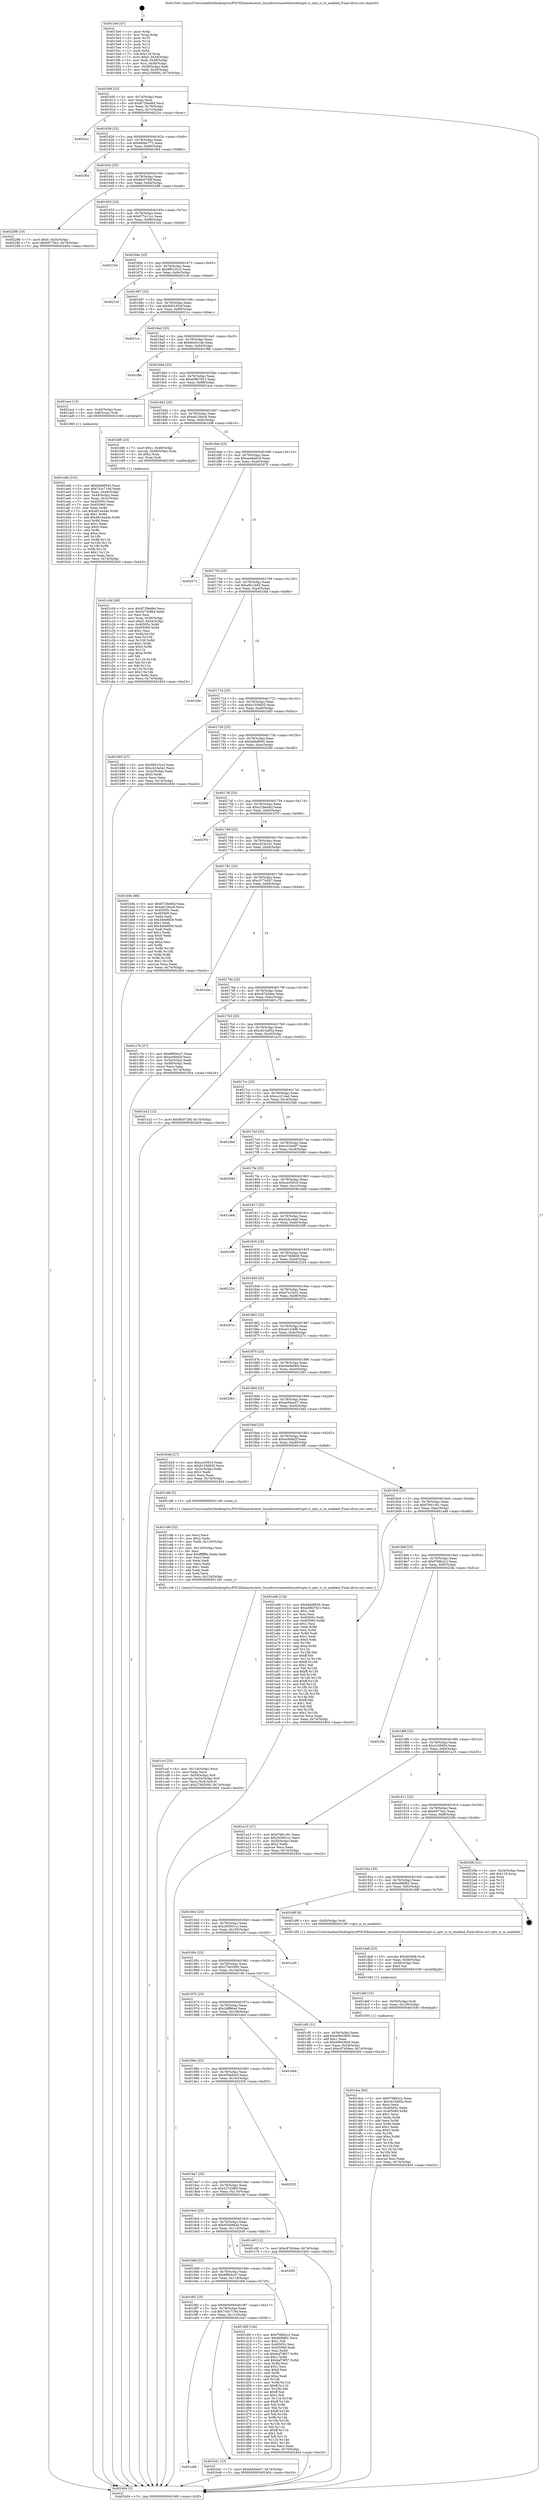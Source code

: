 digraph "0x4015e0" {
  label = "0x4015e0 (/mnt/c/Users/mathe/Desktop/tcc/POCII/binaries/extr_linuxdriversnetethernetticpts.h_cpts_is_tx_enabled_Final-ollvm.out::main(0))"
  labelloc = "t"
  node[shape=record]

  Entry [label="",width=0.3,height=0.3,shape=circle,fillcolor=black,style=filled]
  "0x40160f" [label="{
     0x40160f [23]\l
     | [instrs]\l
     &nbsp;&nbsp;0x40160f \<+3\>: mov -0x74(%rbp),%eax\l
     &nbsp;&nbsp;0x401612 \<+2\>: mov %eax,%ecx\l
     &nbsp;&nbsp;0x401614 \<+6\>: sub $0x8729ed6d,%ecx\l
     &nbsp;&nbsp;0x40161a \<+3\>: mov %eax,-0x78(%rbp)\l
     &nbsp;&nbsp;0x40161d \<+3\>: mov %ecx,-0x7c(%rbp)\l
     &nbsp;&nbsp;0x401620 \<+6\>: je 00000000004022cc \<main+0xcec\>\l
  }"]
  "0x4022cc" [label="{
     0x4022cc\l
  }", style=dashed]
  "0x401626" [label="{
     0x401626 [22]\l
     | [instrs]\l
     &nbsp;&nbsp;0x401626 \<+5\>: jmp 000000000040162b \<main+0x4b\>\l
     &nbsp;&nbsp;0x40162b \<+3\>: mov -0x78(%rbp),%eax\l
     &nbsp;&nbsp;0x40162e \<+5\>: sub $0x8dbbc772,%eax\l
     &nbsp;&nbsp;0x401633 \<+3\>: mov %eax,-0x80(%rbp)\l
     &nbsp;&nbsp;0x401636 \<+6\>: je 0000000000401f64 \<main+0x984\>\l
  }"]
  Exit [label="",width=0.3,height=0.3,shape=circle,fillcolor=black,style=filled,peripheries=2]
  "0x401f64" [label="{
     0x401f64\l
  }", style=dashed]
  "0x40163c" [label="{
     0x40163c [25]\l
     | [instrs]\l
     &nbsp;&nbsp;0x40163c \<+5\>: jmp 0000000000401641 \<main+0x61\>\l
     &nbsp;&nbsp;0x401641 \<+3\>: mov -0x78(%rbp),%eax\l
     &nbsp;&nbsp;0x401644 \<+5\>: sub $0x8fc0726f,%eax\l
     &nbsp;&nbsp;0x401649 \<+6\>: mov %eax,-0x84(%rbp)\l
     &nbsp;&nbsp;0x40164f \<+6\>: je 0000000000402288 \<main+0xca8\>\l
  }"]
  "0x401dce" [label="{
     0x401dce [84]\l
     | [instrs]\l
     &nbsp;&nbsp;0x401dce \<+5\>: mov $0xf768b2c2,%eax\l
     &nbsp;&nbsp;0x401dd3 \<+5\>: mov $0xcb15a95a,%esi\l
     &nbsp;&nbsp;0x401dd8 \<+2\>: xor %ecx,%ecx\l
     &nbsp;&nbsp;0x401dda \<+7\>: mov 0x40505c,%edx\l
     &nbsp;&nbsp;0x401de1 \<+8\>: mov 0x405060,%r8d\l
     &nbsp;&nbsp;0x401de9 \<+3\>: sub $0x1,%ecx\l
     &nbsp;&nbsp;0x401dec \<+3\>: mov %edx,%r9d\l
     &nbsp;&nbsp;0x401def \<+3\>: add %ecx,%r9d\l
     &nbsp;&nbsp;0x401df2 \<+4\>: imul %r9d,%edx\l
     &nbsp;&nbsp;0x401df6 \<+3\>: and $0x1,%edx\l
     &nbsp;&nbsp;0x401df9 \<+3\>: cmp $0x0,%edx\l
     &nbsp;&nbsp;0x401dfc \<+4\>: sete %r10b\l
     &nbsp;&nbsp;0x401e00 \<+4\>: cmp $0xa,%r8d\l
     &nbsp;&nbsp;0x401e04 \<+4\>: setl %r11b\l
     &nbsp;&nbsp;0x401e08 \<+3\>: mov %r10b,%bl\l
     &nbsp;&nbsp;0x401e0b \<+3\>: and %r11b,%bl\l
     &nbsp;&nbsp;0x401e0e \<+3\>: xor %r11b,%r10b\l
     &nbsp;&nbsp;0x401e11 \<+3\>: or %r10b,%bl\l
     &nbsp;&nbsp;0x401e14 \<+3\>: test $0x1,%bl\l
     &nbsp;&nbsp;0x401e17 \<+3\>: cmovne %esi,%eax\l
     &nbsp;&nbsp;0x401e1a \<+3\>: mov %eax,-0x74(%rbp)\l
     &nbsp;&nbsp;0x401e1d \<+5\>: jmp 0000000000402404 \<main+0xe24\>\l
  }"]
  "0x402288" [label="{
     0x402288 [19]\l
     | [instrs]\l
     &nbsp;&nbsp;0x402288 \<+7\>: movl $0x0,-0x34(%rbp)\l
     &nbsp;&nbsp;0x40228f \<+7\>: movl $0x69778cc,-0x74(%rbp)\l
     &nbsp;&nbsp;0x402296 \<+5\>: jmp 0000000000402404 \<main+0xe24\>\l
  }"]
  "0x401655" [label="{
     0x401655 [25]\l
     | [instrs]\l
     &nbsp;&nbsp;0x401655 \<+5\>: jmp 000000000040165a \<main+0x7a\>\l
     &nbsp;&nbsp;0x40165a \<+3\>: mov -0x78(%rbp),%eax\l
     &nbsp;&nbsp;0x40165d \<+5\>: sub $0x977a11cc,%eax\l
     &nbsp;&nbsp;0x401662 \<+6\>: mov %eax,-0x88(%rbp)\l
     &nbsp;&nbsp;0x401668 \<+6\>: je 00000000004021b4 \<main+0xbd4\>\l
  }"]
  "0x401dbf" [label="{
     0x401dbf [15]\l
     | [instrs]\l
     &nbsp;&nbsp;0x401dbf \<+4\>: mov -0x50(%rbp),%rdi\l
     &nbsp;&nbsp;0x401dc3 \<+6\>: mov %eax,-0x128(%rbp)\l
     &nbsp;&nbsp;0x401dc9 \<+5\>: call 0000000000401030 \<free@plt\>\l
     | [calls]\l
     &nbsp;&nbsp;0x401030 \{1\} (unknown)\l
  }"]
  "0x4021b4" [label="{
     0x4021b4\l
  }", style=dashed]
  "0x40166e" [label="{
     0x40166e [25]\l
     | [instrs]\l
     &nbsp;&nbsp;0x40166e \<+5\>: jmp 0000000000401673 \<main+0x93\>\l
     &nbsp;&nbsp;0x401673 \<+3\>: mov -0x78(%rbp),%eax\l
     &nbsp;&nbsp;0x401676 \<+5\>: sub $0x9851f1e3,%eax\l
     &nbsp;&nbsp;0x40167b \<+6\>: mov %eax,-0x8c(%rbp)\l
     &nbsp;&nbsp;0x401681 \<+6\>: je 00000000004021c0 \<main+0xbe0\>\l
  }"]
  "0x401da8" [label="{
     0x401da8 [23]\l
     | [instrs]\l
     &nbsp;&nbsp;0x401da8 \<+10\>: movabs $0x4030d6,%rdi\l
     &nbsp;&nbsp;0x401db2 \<+3\>: mov %eax,-0x58(%rbp)\l
     &nbsp;&nbsp;0x401db5 \<+3\>: mov -0x58(%rbp),%esi\l
     &nbsp;&nbsp;0x401db8 \<+2\>: mov $0x0,%al\l
     &nbsp;&nbsp;0x401dba \<+5\>: call 0000000000401040 \<printf@plt\>\l
     | [calls]\l
     &nbsp;&nbsp;0x401040 \{1\} (unknown)\l
  }"]
  "0x4021c0" [label="{
     0x4021c0\l
  }", style=dashed]
  "0x401687" [label="{
     0x401687 [25]\l
     | [instrs]\l
     &nbsp;&nbsp;0x401687 \<+5\>: jmp 000000000040168c \<main+0xac\>\l
     &nbsp;&nbsp;0x40168c \<+3\>: mov -0x78(%rbp),%eax\l
     &nbsp;&nbsp;0x40168f \<+5\>: sub $0x9d0165ef,%eax\l
     &nbsp;&nbsp;0x401694 \<+6\>: mov %eax,-0x90(%rbp)\l
     &nbsp;&nbsp;0x40169a \<+6\>: je 00000000004021cc \<main+0xbec\>\l
  }"]
  "0x401ccf" [label="{
     0x401ccf [33]\l
     | [instrs]\l
     &nbsp;&nbsp;0x401ccf \<+6\>: mov -0x124(%rbp),%ecx\l
     &nbsp;&nbsp;0x401cd5 \<+3\>: imul %eax,%ecx\l
     &nbsp;&nbsp;0x401cd8 \<+4\>: mov -0x50(%rbp),%r8\l
     &nbsp;&nbsp;0x401cdc \<+4\>: movslq -0x54(%rbp),%r9\l
     &nbsp;&nbsp;0x401ce0 \<+4\>: mov %ecx,(%r8,%r9,4)\l
     &nbsp;&nbsp;0x401ce4 \<+7\>: movl $0x279d3500,-0x74(%rbp)\l
     &nbsp;&nbsp;0x401ceb \<+5\>: jmp 0000000000402404 \<main+0xe24\>\l
  }"]
  "0x4021cc" [label="{
     0x4021cc\l
  }", style=dashed]
  "0x4016a0" [label="{
     0x4016a0 [25]\l
     | [instrs]\l
     &nbsp;&nbsp;0x4016a0 \<+5\>: jmp 00000000004016a5 \<main+0xc5\>\l
     &nbsp;&nbsp;0x4016a5 \<+3\>: mov -0x78(%rbp),%eax\l
     &nbsp;&nbsp;0x4016a8 \<+5\>: sub $0x9ee0c1de,%eax\l
     &nbsp;&nbsp;0x4016ad \<+6\>: mov %eax,-0x94(%rbp)\l
     &nbsp;&nbsp;0x4016b3 \<+6\>: je 0000000000401f8b \<main+0x9ab\>\l
  }"]
  "0x401c9b" [label="{
     0x401c9b [52]\l
     | [instrs]\l
     &nbsp;&nbsp;0x401c9b \<+2\>: xor %ecx,%ecx\l
     &nbsp;&nbsp;0x401c9d \<+5\>: mov $0x2,%edx\l
     &nbsp;&nbsp;0x401ca2 \<+6\>: mov %edx,-0x120(%rbp)\l
     &nbsp;&nbsp;0x401ca8 \<+1\>: cltd\l
     &nbsp;&nbsp;0x401ca9 \<+6\>: mov -0x120(%rbp),%esi\l
     &nbsp;&nbsp;0x401caf \<+2\>: idiv %esi\l
     &nbsp;&nbsp;0x401cb1 \<+6\>: imul $0xfffffffe,%edx,%edx\l
     &nbsp;&nbsp;0x401cb7 \<+2\>: mov %ecx,%edi\l
     &nbsp;&nbsp;0x401cb9 \<+2\>: sub %edx,%edi\l
     &nbsp;&nbsp;0x401cbb \<+2\>: mov %ecx,%edx\l
     &nbsp;&nbsp;0x401cbd \<+3\>: sub $0x1,%edx\l
     &nbsp;&nbsp;0x401cc0 \<+2\>: add %edx,%edi\l
     &nbsp;&nbsp;0x401cc2 \<+2\>: sub %edi,%ecx\l
     &nbsp;&nbsp;0x401cc4 \<+6\>: mov %ecx,-0x124(%rbp)\l
     &nbsp;&nbsp;0x401cca \<+5\>: call 0000000000401160 \<next_i\>\l
     | [calls]\l
     &nbsp;&nbsp;0x401160 \{1\} (/mnt/c/Users/mathe/Desktop/tcc/POCII/binaries/extr_linuxdriversnetethernetticpts.h_cpts_is_tx_enabled_Final-ollvm.out::next_i)\l
  }"]
  "0x401f8b" [label="{
     0x401f8b\l
  }", style=dashed]
  "0x4016b9" [label="{
     0x4016b9 [25]\l
     | [instrs]\l
     &nbsp;&nbsp;0x4016b9 \<+5\>: jmp 00000000004016be \<main+0xde\>\l
     &nbsp;&nbsp;0x4016be \<+3\>: mov -0x78(%rbp),%eax\l
     &nbsp;&nbsp;0x4016c1 \<+5\>: sub $0xa58b7621,%eax\l
     &nbsp;&nbsp;0x4016c6 \<+6\>: mov %eax,-0x98(%rbp)\l
     &nbsp;&nbsp;0x4016cc \<+6\>: je 0000000000401ace \<main+0x4ee\>\l
  }"]
  "0x401c0d" [label="{
     0x401c0d [98]\l
     | [instrs]\l
     &nbsp;&nbsp;0x401c0d \<+5\>: mov $0x8729ed6d,%ecx\l
     &nbsp;&nbsp;0x401c12 \<+5\>: mov $0x527d3f64,%edx\l
     &nbsp;&nbsp;0x401c17 \<+2\>: xor %esi,%esi\l
     &nbsp;&nbsp;0x401c19 \<+4\>: mov %rax,-0x50(%rbp)\l
     &nbsp;&nbsp;0x401c1d \<+7\>: movl $0x0,-0x54(%rbp)\l
     &nbsp;&nbsp;0x401c24 \<+8\>: mov 0x40505c,%r8d\l
     &nbsp;&nbsp;0x401c2c \<+8\>: mov 0x405060,%r9d\l
     &nbsp;&nbsp;0x401c34 \<+3\>: sub $0x1,%esi\l
     &nbsp;&nbsp;0x401c37 \<+3\>: mov %r8d,%r10d\l
     &nbsp;&nbsp;0x401c3a \<+3\>: add %esi,%r10d\l
     &nbsp;&nbsp;0x401c3d \<+4\>: imul %r10d,%r8d\l
     &nbsp;&nbsp;0x401c41 \<+4\>: and $0x1,%r8d\l
     &nbsp;&nbsp;0x401c45 \<+4\>: cmp $0x0,%r8d\l
     &nbsp;&nbsp;0x401c49 \<+4\>: sete %r11b\l
     &nbsp;&nbsp;0x401c4d \<+4\>: cmp $0xa,%r9d\l
     &nbsp;&nbsp;0x401c51 \<+3\>: setl %bl\l
     &nbsp;&nbsp;0x401c54 \<+3\>: mov %r11b,%r14b\l
     &nbsp;&nbsp;0x401c57 \<+3\>: and %bl,%r14b\l
     &nbsp;&nbsp;0x401c5a \<+3\>: xor %bl,%r11b\l
     &nbsp;&nbsp;0x401c5d \<+3\>: or %r11b,%r14b\l
     &nbsp;&nbsp;0x401c60 \<+4\>: test $0x1,%r14b\l
     &nbsp;&nbsp;0x401c64 \<+3\>: cmovne %edx,%ecx\l
     &nbsp;&nbsp;0x401c67 \<+3\>: mov %ecx,-0x74(%rbp)\l
     &nbsp;&nbsp;0x401c6a \<+5\>: jmp 0000000000402404 \<main+0xe24\>\l
  }"]
  "0x401ace" [label="{
     0x401ace [13]\l
     | [instrs]\l
     &nbsp;&nbsp;0x401ace \<+4\>: mov -0x40(%rbp),%rax\l
     &nbsp;&nbsp;0x401ad2 \<+4\>: mov 0x8(%rax),%rdi\l
     &nbsp;&nbsp;0x401ad6 \<+5\>: call 0000000000401060 \<atoi@plt\>\l
     | [calls]\l
     &nbsp;&nbsp;0x401060 \{1\} (unknown)\l
  }"]
  "0x4016d2" [label="{
     0x4016d2 [25]\l
     | [instrs]\l
     &nbsp;&nbsp;0x4016d2 \<+5\>: jmp 00000000004016d7 \<main+0xf7\>\l
     &nbsp;&nbsp;0x4016d7 \<+3\>: mov -0x78(%rbp),%eax\l
     &nbsp;&nbsp;0x4016da \<+5\>: sub $0xa6126ac8,%eax\l
     &nbsp;&nbsp;0x4016df \<+6\>: mov %eax,-0x9c(%rbp)\l
     &nbsp;&nbsp;0x4016e5 \<+6\>: je 0000000000401bf6 \<main+0x616\>\l
  }"]
  "0x401a0b" [label="{
     0x401a0b\l
  }", style=dashed]
  "0x401bf6" [label="{
     0x401bf6 [23]\l
     | [instrs]\l
     &nbsp;&nbsp;0x401bf6 \<+7\>: movl $0x1,-0x48(%rbp)\l
     &nbsp;&nbsp;0x401bfd \<+4\>: movslq -0x48(%rbp),%rax\l
     &nbsp;&nbsp;0x401c01 \<+4\>: shl $0x2,%rax\l
     &nbsp;&nbsp;0x401c05 \<+3\>: mov %rax,%rdi\l
     &nbsp;&nbsp;0x401c08 \<+5\>: call 0000000000401050 \<malloc@plt\>\l
     | [calls]\l
     &nbsp;&nbsp;0x401050 \{1\} (unknown)\l
  }"]
  "0x4016eb" [label="{
     0x4016eb [25]\l
     | [instrs]\l
     &nbsp;&nbsp;0x4016eb \<+5\>: jmp 00000000004016f0 \<main+0x110\>\l
     &nbsp;&nbsp;0x4016f0 \<+3\>: mov -0x78(%rbp),%eax\l
     &nbsp;&nbsp;0x4016f3 \<+5\>: sub $0xaea6dd19,%eax\l
     &nbsp;&nbsp;0x4016f8 \<+6\>: mov %eax,-0xa0(%rbp)\l
     &nbsp;&nbsp;0x4016fe \<+6\>: je 0000000000402072 \<main+0xa92\>\l
  }"]
  "0x401b41" [label="{
     0x401b41 [12]\l
     | [instrs]\l
     &nbsp;&nbsp;0x401b41 \<+7\>: movl $0xeb50ee47,-0x74(%rbp)\l
     &nbsp;&nbsp;0x401b48 \<+5\>: jmp 0000000000402404 \<main+0xe24\>\l
  }"]
  "0x402072" [label="{
     0x402072\l
  }", style=dashed]
  "0x401704" [label="{
     0x401704 [25]\l
     | [instrs]\l
     &nbsp;&nbsp;0x401704 \<+5\>: jmp 0000000000401709 \<main+0x129\>\l
     &nbsp;&nbsp;0x401709 \<+3\>: mov -0x78(%rbp),%eax\l
     &nbsp;&nbsp;0x40170c \<+5\>: sub $0xaf5c1b65,%eax\l
     &nbsp;&nbsp;0x401711 \<+6\>: mov %eax,-0xa4(%rbp)\l
     &nbsp;&nbsp;0x401717 \<+6\>: je 0000000000401fde \<main+0x9fe\>\l
  }"]
  "0x4019f2" [label="{
     0x4019f2 [25]\l
     | [instrs]\l
     &nbsp;&nbsp;0x4019f2 \<+5\>: jmp 00000000004019f7 \<main+0x417\>\l
     &nbsp;&nbsp;0x4019f7 \<+3\>: mov -0x78(%rbp),%eax\l
     &nbsp;&nbsp;0x4019fa \<+5\>: sub $0x743c719d,%eax\l
     &nbsp;&nbsp;0x4019ff \<+6\>: mov %eax,-0x11c(%rbp)\l
     &nbsp;&nbsp;0x401a05 \<+6\>: je 0000000000401b41 \<main+0x561\>\l
  }"]
  "0x401fde" [label="{
     0x401fde\l
  }", style=dashed]
  "0x40171d" [label="{
     0x40171d [25]\l
     | [instrs]\l
     &nbsp;&nbsp;0x40171d \<+5\>: jmp 0000000000401722 \<main+0x142\>\l
     &nbsp;&nbsp;0x401722 \<+3\>: mov -0x78(%rbp),%eax\l
     &nbsp;&nbsp;0x401725 \<+5\>: sub $0xb1356835,%eax\l
     &nbsp;&nbsp;0x40172a \<+6\>: mov %eax,-0xa8(%rbp)\l
     &nbsp;&nbsp;0x401730 \<+6\>: je 0000000000401b83 \<main+0x5a3\>\l
  }"]
  "0x401d0f" [label="{
     0x401d0f [144]\l
     | [instrs]\l
     &nbsp;&nbsp;0x401d0f \<+5\>: mov $0xf768b2c2,%eax\l
     &nbsp;&nbsp;0x401d14 \<+5\>: mov $0xb6fbf82,%ecx\l
     &nbsp;&nbsp;0x401d19 \<+2\>: mov $0x1,%dl\l
     &nbsp;&nbsp;0x401d1b \<+7\>: mov 0x40505c,%esi\l
     &nbsp;&nbsp;0x401d22 \<+7\>: mov 0x405060,%edi\l
     &nbsp;&nbsp;0x401d29 \<+3\>: mov %esi,%r8d\l
     &nbsp;&nbsp;0x401d2c \<+7\>: sub $0x6af78f57,%r8d\l
     &nbsp;&nbsp;0x401d33 \<+4\>: sub $0x1,%r8d\l
     &nbsp;&nbsp;0x401d37 \<+7\>: add $0x6af78f57,%r8d\l
     &nbsp;&nbsp;0x401d3e \<+4\>: imul %r8d,%esi\l
     &nbsp;&nbsp;0x401d42 \<+3\>: and $0x1,%esi\l
     &nbsp;&nbsp;0x401d45 \<+3\>: cmp $0x0,%esi\l
     &nbsp;&nbsp;0x401d48 \<+4\>: sete %r9b\l
     &nbsp;&nbsp;0x401d4c \<+3\>: cmp $0xa,%edi\l
     &nbsp;&nbsp;0x401d4f \<+4\>: setl %r10b\l
     &nbsp;&nbsp;0x401d53 \<+3\>: mov %r9b,%r11b\l
     &nbsp;&nbsp;0x401d56 \<+4\>: xor $0xff,%r11b\l
     &nbsp;&nbsp;0x401d5a \<+3\>: mov %r10b,%bl\l
     &nbsp;&nbsp;0x401d5d \<+3\>: xor $0xff,%bl\l
     &nbsp;&nbsp;0x401d60 \<+3\>: xor $0x1,%dl\l
     &nbsp;&nbsp;0x401d63 \<+3\>: mov %r11b,%r14b\l
     &nbsp;&nbsp;0x401d66 \<+4\>: and $0xff,%r14b\l
     &nbsp;&nbsp;0x401d6a \<+3\>: and %dl,%r9b\l
     &nbsp;&nbsp;0x401d6d \<+3\>: mov %bl,%r15b\l
     &nbsp;&nbsp;0x401d70 \<+4\>: and $0xff,%r15b\l
     &nbsp;&nbsp;0x401d74 \<+3\>: and %dl,%r10b\l
     &nbsp;&nbsp;0x401d77 \<+3\>: or %r9b,%r14b\l
     &nbsp;&nbsp;0x401d7a \<+3\>: or %r10b,%r15b\l
     &nbsp;&nbsp;0x401d7d \<+3\>: xor %r15b,%r14b\l
     &nbsp;&nbsp;0x401d80 \<+3\>: or %bl,%r11b\l
     &nbsp;&nbsp;0x401d83 \<+4\>: xor $0xff,%r11b\l
     &nbsp;&nbsp;0x401d87 \<+3\>: or $0x1,%dl\l
     &nbsp;&nbsp;0x401d8a \<+3\>: and %dl,%r11b\l
     &nbsp;&nbsp;0x401d8d \<+3\>: or %r11b,%r14b\l
     &nbsp;&nbsp;0x401d90 \<+4\>: test $0x1,%r14b\l
     &nbsp;&nbsp;0x401d94 \<+3\>: cmovne %ecx,%eax\l
     &nbsp;&nbsp;0x401d97 \<+3\>: mov %eax,-0x74(%rbp)\l
     &nbsp;&nbsp;0x401d9a \<+5\>: jmp 0000000000402404 \<main+0xe24\>\l
  }"]
  "0x401b83" [label="{
     0x401b83 [27]\l
     | [instrs]\l
     &nbsp;&nbsp;0x401b83 \<+5\>: mov $0x9851f1e3,%eax\l
     &nbsp;&nbsp;0x401b88 \<+5\>: mov $0xc423e3a1,%ecx\l
     &nbsp;&nbsp;0x401b8d \<+3\>: mov -0x2c(%rbp),%edx\l
     &nbsp;&nbsp;0x401b90 \<+3\>: cmp $0x0,%edx\l
     &nbsp;&nbsp;0x401b93 \<+3\>: cmove %ecx,%eax\l
     &nbsp;&nbsp;0x401b96 \<+3\>: mov %eax,-0x74(%rbp)\l
     &nbsp;&nbsp;0x401b99 \<+5\>: jmp 0000000000402404 \<main+0xe24\>\l
  }"]
  "0x401736" [label="{
     0x401736 [25]\l
     | [instrs]\l
     &nbsp;&nbsp;0x401736 \<+5\>: jmp 000000000040173b \<main+0x15b\>\l
     &nbsp;&nbsp;0x40173b \<+3\>: mov -0x78(%rbp),%eax\l
     &nbsp;&nbsp;0x40173e \<+5\>: sub $0xbb6df045,%eax\l
     &nbsp;&nbsp;0x401743 \<+6\>: mov %eax,-0xac(%rbp)\l
     &nbsp;&nbsp;0x401749 \<+6\>: je 00000000004022b0 \<main+0xcd0\>\l
  }"]
  "0x4019d9" [label="{
     0x4019d9 [25]\l
     | [instrs]\l
     &nbsp;&nbsp;0x4019d9 \<+5\>: jmp 00000000004019de \<main+0x3fe\>\l
     &nbsp;&nbsp;0x4019de \<+3\>: mov -0x78(%rbp),%eax\l
     &nbsp;&nbsp;0x4019e1 \<+5\>: sub $0x6f904ce7,%eax\l
     &nbsp;&nbsp;0x4019e6 \<+6\>: mov %eax,-0x118(%rbp)\l
     &nbsp;&nbsp;0x4019ec \<+6\>: je 0000000000401d0f \<main+0x72f\>\l
  }"]
  "0x4022b0" [label="{
     0x4022b0\l
  }", style=dashed]
  "0x40174f" [label="{
     0x40174f [25]\l
     | [instrs]\l
     &nbsp;&nbsp;0x40174f \<+5\>: jmp 0000000000401754 \<main+0x174\>\l
     &nbsp;&nbsp;0x401754 \<+3\>: mov -0x78(%rbp),%eax\l
     &nbsp;&nbsp;0x401757 \<+5\>: sub $0xc23beb43,%eax\l
     &nbsp;&nbsp;0x40175c \<+6\>: mov %eax,-0xb0(%rbp)\l
     &nbsp;&nbsp;0x401762 \<+6\>: je 0000000000401f70 \<main+0x990\>\l
  }"]
  "0x4020f5" [label="{
     0x4020f5\l
  }", style=dashed]
  "0x401f70" [label="{
     0x401f70\l
  }", style=dashed]
  "0x401768" [label="{
     0x401768 [25]\l
     | [instrs]\l
     &nbsp;&nbsp;0x401768 \<+5\>: jmp 000000000040176d \<main+0x18d\>\l
     &nbsp;&nbsp;0x40176d \<+3\>: mov -0x78(%rbp),%eax\l
     &nbsp;&nbsp;0x401770 \<+5\>: sub $0xc423e3a1,%eax\l
     &nbsp;&nbsp;0x401775 \<+6\>: mov %eax,-0xb4(%rbp)\l
     &nbsp;&nbsp;0x40177b \<+6\>: je 0000000000401b9e \<main+0x5be\>\l
  }"]
  "0x4019c0" [label="{
     0x4019c0 [25]\l
     | [instrs]\l
     &nbsp;&nbsp;0x4019c0 \<+5\>: jmp 00000000004019c5 \<main+0x3e5\>\l
     &nbsp;&nbsp;0x4019c5 \<+3\>: mov -0x78(%rbp),%eax\l
     &nbsp;&nbsp;0x4019c8 \<+5\>: sub $0x6556864d,%eax\l
     &nbsp;&nbsp;0x4019cd \<+6\>: mov %eax,-0x114(%rbp)\l
     &nbsp;&nbsp;0x4019d3 \<+6\>: je 00000000004020f5 \<main+0xb15\>\l
  }"]
  "0x401b9e" [label="{
     0x401b9e [88]\l
     | [instrs]\l
     &nbsp;&nbsp;0x401b9e \<+5\>: mov $0x8729ed6d,%eax\l
     &nbsp;&nbsp;0x401ba3 \<+5\>: mov $0xa6126ac8,%ecx\l
     &nbsp;&nbsp;0x401ba8 \<+7\>: mov 0x40505c,%edx\l
     &nbsp;&nbsp;0x401baf \<+7\>: mov 0x405060,%esi\l
     &nbsp;&nbsp;0x401bb6 \<+2\>: mov %edx,%edi\l
     &nbsp;&nbsp;0x401bb8 \<+6\>: sub $0x44de8f29,%edi\l
     &nbsp;&nbsp;0x401bbe \<+3\>: sub $0x1,%edi\l
     &nbsp;&nbsp;0x401bc1 \<+6\>: add $0x44de8f29,%edi\l
     &nbsp;&nbsp;0x401bc7 \<+3\>: imul %edi,%edx\l
     &nbsp;&nbsp;0x401bca \<+3\>: and $0x1,%edx\l
     &nbsp;&nbsp;0x401bcd \<+3\>: cmp $0x0,%edx\l
     &nbsp;&nbsp;0x401bd0 \<+4\>: sete %r8b\l
     &nbsp;&nbsp;0x401bd4 \<+3\>: cmp $0xa,%esi\l
     &nbsp;&nbsp;0x401bd7 \<+4\>: setl %r9b\l
     &nbsp;&nbsp;0x401bdb \<+3\>: mov %r8b,%r10b\l
     &nbsp;&nbsp;0x401bde \<+3\>: and %r9b,%r10b\l
     &nbsp;&nbsp;0x401be1 \<+3\>: xor %r9b,%r8b\l
     &nbsp;&nbsp;0x401be4 \<+3\>: or %r8b,%r10b\l
     &nbsp;&nbsp;0x401be7 \<+4\>: test $0x1,%r10b\l
     &nbsp;&nbsp;0x401beb \<+3\>: cmovne %ecx,%eax\l
     &nbsp;&nbsp;0x401bee \<+3\>: mov %eax,-0x74(%rbp)\l
     &nbsp;&nbsp;0x401bf1 \<+5\>: jmp 0000000000402404 \<main+0xe24\>\l
  }"]
  "0x401781" [label="{
     0x401781 [25]\l
     | [instrs]\l
     &nbsp;&nbsp;0x401781 \<+5\>: jmp 0000000000401786 \<main+0x1a6\>\l
     &nbsp;&nbsp;0x401786 \<+3\>: mov -0x78(%rbp),%eax\l
     &nbsp;&nbsp;0x401789 \<+5\>: sub $0xc577e5b7,%eax\l
     &nbsp;&nbsp;0x40178e \<+6\>: mov %eax,-0xb8(%rbp)\l
     &nbsp;&nbsp;0x401794 \<+6\>: je 0000000000401e2e \<main+0x84e\>\l
  }"]
  "0x401c6f" [label="{
     0x401c6f [12]\l
     | [instrs]\l
     &nbsp;&nbsp;0x401c6f \<+7\>: movl $0xc97404ee,-0x74(%rbp)\l
     &nbsp;&nbsp;0x401c76 \<+5\>: jmp 0000000000402404 \<main+0xe24\>\l
  }"]
  "0x401e2e" [label="{
     0x401e2e\l
  }", style=dashed]
  "0x40179a" [label="{
     0x40179a [25]\l
     | [instrs]\l
     &nbsp;&nbsp;0x40179a \<+5\>: jmp 000000000040179f \<main+0x1bf\>\l
     &nbsp;&nbsp;0x40179f \<+3\>: mov -0x78(%rbp),%eax\l
     &nbsp;&nbsp;0x4017a2 \<+5\>: sub $0xc97404ee,%eax\l
     &nbsp;&nbsp;0x4017a7 \<+6\>: mov %eax,-0xbc(%rbp)\l
     &nbsp;&nbsp;0x4017ad \<+6\>: je 0000000000401c7b \<main+0x69b\>\l
  }"]
  "0x4019a7" [label="{
     0x4019a7 [25]\l
     | [instrs]\l
     &nbsp;&nbsp;0x4019a7 \<+5\>: jmp 00000000004019ac \<main+0x3cc\>\l
     &nbsp;&nbsp;0x4019ac \<+3\>: mov -0x78(%rbp),%eax\l
     &nbsp;&nbsp;0x4019af \<+5\>: sub $0x527d3f64,%eax\l
     &nbsp;&nbsp;0x4019b4 \<+6\>: mov %eax,-0x110(%rbp)\l
     &nbsp;&nbsp;0x4019ba \<+6\>: je 0000000000401c6f \<main+0x68f\>\l
  }"]
  "0x401c7b" [label="{
     0x401c7b [27]\l
     | [instrs]\l
     &nbsp;&nbsp;0x401c7b \<+5\>: mov $0x6f904ce7,%eax\l
     &nbsp;&nbsp;0x401c80 \<+5\>: mov $0xec6fdd2f,%ecx\l
     &nbsp;&nbsp;0x401c85 \<+3\>: mov -0x54(%rbp),%edx\l
     &nbsp;&nbsp;0x401c88 \<+3\>: cmp -0x48(%rbp),%edx\l
     &nbsp;&nbsp;0x401c8b \<+3\>: cmovl %ecx,%eax\l
     &nbsp;&nbsp;0x401c8e \<+3\>: mov %eax,-0x74(%rbp)\l
     &nbsp;&nbsp;0x401c91 \<+5\>: jmp 0000000000402404 \<main+0xe24\>\l
  }"]
  "0x4017b3" [label="{
     0x4017b3 [25]\l
     | [instrs]\l
     &nbsp;&nbsp;0x4017b3 \<+5\>: jmp 00000000004017b8 \<main+0x1d8\>\l
     &nbsp;&nbsp;0x4017b8 \<+3\>: mov -0x78(%rbp),%eax\l
     &nbsp;&nbsp;0x4017bb \<+5\>: sub $0xcb15a95a,%eax\l
     &nbsp;&nbsp;0x4017c0 \<+6\>: mov %eax,-0xc0(%rbp)\l
     &nbsp;&nbsp;0x4017c6 \<+6\>: je 0000000000401e22 \<main+0x842\>\l
  }"]
  "0x402335" [label="{
     0x402335\l
  }", style=dashed]
  "0x401e22" [label="{
     0x401e22 [12]\l
     | [instrs]\l
     &nbsp;&nbsp;0x401e22 \<+7\>: movl $0x8fc0726f,-0x74(%rbp)\l
     &nbsp;&nbsp;0x401e29 \<+5\>: jmp 0000000000402404 \<main+0xe24\>\l
  }"]
  "0x4017cc" [label="{
     0x4017cc [25]\l
     | [instrs]\l
     &nbsp;&nbsp;0x4017cc \<+5\>: jmp 00000000004017d1 \<main+0x1f1\>\l
     &nbsp;&nbsp;0x4017d1 \<+3\>: mov -0x78(%rbp),%eax\l
     &nbsp;&nbsp;0x4017d4 \<+5\>: sub $0xccc214ad,%eax\l
     &nbsp;&nbsp;0x4017d9 \<+6\>: mov %eax,-0xc4(%rbp)\l
     &nbsp;&nbsp;0x4017df \<+6\>: je 00000000004023bd \<main+0xddd\>\l
  }"]
  "0x40198e" [label="{
     0x40198e [25]\l
     | [instrs]\l
     &nbsp;&nbsp;0x40198e \<+5\>: jmp 0000000000401993 \<main+0x3b3\>\l
     &nbsp;&nbsp;0x401993 \<+3\>: mov -0x78(%rbp),%eax\l
     &nbsp;&nbsp;0x401996 \<+5\>: sub $0x450bd3c0,%eax\l
     &nbsp;&nbsp;0x40199b \<+6\>: mov %eax,-0x10c(%rbp)\l
     &nbsp;&nbsp;0x4019a1 \<+6\>: je 0000000000402335 \<main+0xd55\>\l
  }"]
  "0x4023bd" [label="{
     0x4023bd\l
  }", style=dashed]
  "0x4017e5" [label="{
     0x4017e5 [25]\l
     | [instrs]\l
     &nbsp;&nbsp;0x4017e5 \<+5\>: jmp 00000000004017ea \<main+0x20a\>\l
     &nbsp;&nbsp;0x4017ea \<+3\>: mov -0x78(%rbp),%eax\l
     &nbsp;&nbsp;0x4017ed \<+5\>: sub $0xcd10ebf7,%eax\l
     &nbsp;&nbsp;0x4017f2 \<+6\>: mov %eax,-0xc8(%rbp)\l
     &nbsp;&nbsp;0x4017f8 \<+6\>: je 000000000040209d \<main+0xabd\>\l
  }"]
  "0x401eb4" [label="{
     0x401eb4\l
  }", style=dashed]
  "0x40209d" [label="{
     0x40209d\l
  }", style=dashed]
  "0x4017fe" [label="{
     0x4017fe [25]\l
     | [instrs]\l
     &nbsp;&nbsp;0x4017fe \<+5\>: jmp 0000000000401803 \<main+0x223\>\l
     &nbsp;&nbsp;0x401803 \<+3\>: mov -0x78(%rbp),%eax\l
     &nbsp;&nbsp;0x401806 \<+5\>: sub $0xcecf3916,%eax\l
     &nbsp;&nbsp;0x40180b \<+6\>: mov %eax,-0xcc(%rbp)\l
     &nbsp;&nbsp;0x401811 \<+6\>: je 0000000000401b68 \<main+0x588\>\l
  }"]
  "0x401975" [label="{
     0x401975 [25]\l
     | [instrs]\l
     &nbsp;&nbsp;0x401975 \<+5\>: jmp 000000000040197a \<main+0x39a\>\l
     &nbsp;&nbsp;0x40197a \<+3\>: mov -0x78(%rbp),%eax\l
     &nbsp;&nbsp;0x40197d \<+5\>: sub $0x2dff96a4,%eax\l
     &nbsp;&nbsp;0x401982 \<+6\>: mov %eax,-0x108(%rbp)\l
     &nbsp;&nbsp;0x401988 \<+6\>: je 0000000000401eb4 \<main+0x8d4\>\l
  }"]
  "0x401b68" [label="{
     0x401b68\l
  }", style=dashed]
  "0x401817" [label="{
     0x401817 [25]\l
     | [instrs]\l
     &nbsp;&nbsp;0x401817 \<+5\>: jmp 000000000040181c \<main+0x23c\>\l
     &nbsp;&nbsp;0x40181c \<+3\>: mov -0x78(%rbp),%eax\l
     &nbsp;&nbsp;0x40181f \<+5\>: sub $0xd2dcc6a6,%eax\l
     &nbsp;&nbsp;0x401824 \<+6\>: mov %eax,-0xd0(%rbp)\l
     &nbsp;&nbsp;0x40182a \<+6\>: je 00000000004023f8 \<main+0xe18\>\l
  }"]
  "0x401cf0" [label="{
     0x401cf0 [31]\l
     | [instrs]\l
     &nbsp;&nbsp;0x401cf0 \<+3\>: mov -0x54(%rbp),%eax\l
     &nbsp;&nbsp;0x401cf3 \<+5\>: add $0xe96439c6,%eax\l
     &nbsp;&nbsp;0x401cf8 \<+3\>: add $0x1,%eax\l
     &nbsp;&nbsp;0x401cfb \<+5\>: sub $0xe96439c6,%eax\l
     &nbsp;&nbsp;0x401d00 \<+3\>: mov %eax,-0x54(%rbp)\l
     &nbsp;&nbsp;0x401d03 \<+7\>: movl $0xc97404ee,-0x74(%rbp)\l
     &nbsp;&nbsp;0x401d0a \<+5\>: jmp 0000000000402404 \<main+0xe24\>\l
  }"]
  "0x4023f8" [label="{
     0x4023f8\l
  }", style=dashed]
  "0x401830" [label="{
     0x401830 [25]\l
     | [instrs]\l
     &nbsp;&nbsp;0x401830 \<+5\>: jmp 0000000000401835 \<main+0x255\>\l
     &nbsp;&nbsp;0x401835 \<+3\>: mov -0x78(%rbp),%eax\l
     &nbsp;&nbsp;0x401838 \<+5\>: sub $0xd75b68d0,%eax\l
     &nbsp;&nbsp;0x40183d \<+6\>: mov %eax,-0xd4(%rbp)\l
     &nbsp;&nbsp;0x401843 \<+6\>: je 0000000000402224 \<main+0xc44\>\l
  }"]
  "0x40195c" [label="{
     0x40195c [25]\l
     | [instrs]\l
     &nbsp;&nbsp;0x40195c \<+5\>: jmp 0000000000401961 \<main+0x381\>\l
     &nbsp;&nbsp;0x401961 \<+3\>: mov -0x78(%rbp),%eax\l
     &nbsp;&nbsp;0x401964 \<+5\>: sub $0x279d3500,%eax\l
     &nbsp;&nbsp;0x401969 \<+6\>: mov %eax,-0x104(%rbp)\l
     &nbsp;&nbsp;0x40196f \<+6\>: je 0000000000401cf0 \<main+0x710\>\l
  }"]
  "0x402224" [label="{
     0x402224\l
  }", style=dashed]
  "0x401849" [label="{
     0x401849 [25]\l
     | [instrs]\l
     &nbsp;&nbsp;0x401849 \<+5\>: jmp 000000000040184e \<main+0x26e\>\l
     &nbsp;&nbsp;0x40184e \<+3\>: mov -0x78(%rbp),%eax\l
     &nbsp;&nbsp;0x401851 \<+5\>: sub $0xd7e1fa33,%eax\l
     &nbsp;&nbsp;0x401856 \<+6\>: mov %eax,-0xd8(%rbp)\l
     &nbsp;&nbsp;0x40185c \<+6\>: je 000000000040207e \<main+0xa9e\>\l
  }"]
  "0x401a30" [label="{
     0x401a30\l
  }", style=dashed]
  "0x40207e" [label="{
     0x40207e\l
  }", style=dashed]
  "0x401862" [label="{
     0x401862 [25]\l
     | [instrs]\l
     &nbsp;&nbsp;0x401862 \<+5\>: jmp 0000000000401867 \<main+0x287\>\l
     &nbsp;&nbsp;0x401867 \<+3\>: mov -0x78(%rbp),%eax\l
     &nbsp;&nbsp;0x40186a \<+5\>: sub $0xe015c6f6,%eax\l
     &nbsp;&nbsp;0x40186f \<+6\>: mov %eax,-0xdc(%rbp)\l
     &nbsp;&nbsp;0x401875 \<+6\>: je 000000000040227c \<main+0xc9c\>\l
  }"]
  "0x401943" [label="{
     0x401943 [25]\l
     | [instrs]\l
     &nbsp;&nbsp;0x401943 \<+5\>: jmp 0000000000401948 \<main+0x368\>\l
     &nbsp;&nbsp;0x401948 \<+3\>: mov -0x78(%rbp),%eax\l
     &nbsp;&nbsp;0x40194b \<+5\>: sub $0x265601cc,%eax\l
     &nbsp;&nbsp;0x401950 \<+6\>: mov %eax,-0x100(%rbp)\l
     &nbsp;&nbsp;0x401956 \<+6\>: je 0000000000401a30 \<main+0x450\>\l
  }"]
  "0x40227c" [label="{
     0x40227c\l
  }", style=dashed]
  "0x40187b" [label="{
     0x40187b [25]\l
     | [instrs]\l
     &nbsp;&nbsp;0x40187b \<+5\>: jmp 0000000000401880 \<main+0x2a0\>\l
     &nbsp;&nbsp;0x401880 \<+3\>: mov -0x78(%rbp),%eax\l
     &nbsp;&nbsp;0x401883 \<+5\>: sub $0xe6e8a0b9,%eax\l
     &nbsp;&nbsp;0x401888 \<+6\>: mov %eax,-0xe0(%rbp)\l
     &nbsp;&nbsp;0x40188e \<+6\>: je 0000000000402363 \<main+0xd83\>\l
  }"]
  "0x401d9f" [label="{
     0x401d9f [9]\l
     | [instrs]\l
     &nbsp;&nbsp;0x401d9f \<+4\>: mov -0x50(%rbp),%rdi\l
     &nbsp;&nbsp;0x401da3 \<+5\>: call 00000000004013f0 \<cpts_is_tx_enabled\>\l
     | [calls]\l
     &nbsp;&nbsp;0x4013f0 \{1\} (/mnt/c/Users/mathe/Desktop/tcc/POCII/binaries/extr_linuxdriversnetethernetticpts.h_cpts_is_tx_enabled_Final-ollvm.out::cpts_is_tx_enabled)\l
  }"]
  "0x402363" [label="{
     0x402363\l
  }", style=dashed]
  "0x401894" [label="{
     0x401894 [25]\l
     | [instrs]\l
     &nbsp;&nbsp;0x401894 \<+5\>: jmp 0000000000401899 \<main+0x2b9\>\l
     &nbsp;&nbsp;0x401899 \<+3\>: mov -0x78(%rbp),%eax\l
     &nbsp;&nbsp;0x40189c \<+5\>: sub $0xeb50ee47,%eax\l
     &nbsp;&nbsp;0x4018a1 \<+6\>: mov %eax,-0xe4(%rbp)\l
     &nbsp;&nbsp;0x4018a7 \<+6\>: je 0000000000401b4d \<main+0x56d\>\l
  }"]
  "0x40192a" [label="{
     0x40192a [25]\l
     | [instrs]\l
     &nbsp;&nbsp;0x40192a \<+5\>: jmp 000000000040192f \<main+0x34f\>\l
     &nbsp;&nbsp;0x40192f \<+3\>: mov -0x78(%rbp),%eax\l
     &nbsp;&nbsp;0x401932 \<+5\>: sub $0xb6fbf82,%eax\l
     &nbsp;&nbsp;0x401937 \<+6\>: mov %eax,-0xfc(%rbp)\l
     &nbsp;&nbsp;0x40193d \<+6\>: je 0000000000401d9f \<main+0x7bf\>\l
  }"]
  "0x401b4d" [label="{
     0x401b4d [27]\l
     | [instrs]\l
     &nbsp;&nbsp;0x401b4d \<+5\>: mov $0xcecf3916,%eax\l
     &nbsp;&nbsp;0x401b52 \<+5\>: mov $0xb1356835,%ecx\l
     &nbsp;&nbsp;0x401b57 \<+3\>: mov -0x2c(%rbp),%edx\l
     &nbsp;&nbsp;0x401b5a \<+3\>: cmp $0x1,%edx\l
     &nbsp;&nbsp;0x401b5d \<+3\>: cmovl %ecx,%eax\l
     &nbsp;&nbsp;0x401b60 \<+3\>: mov %eax,-0x74(%rbp)\l
     &nbsp;&nbsp;0x401b63 \<+5\>: jmp 0000000000402404 \<main+0xe24\>\l
  }"]
  "0x4018ad" [label="{
     0x4018ad [25]\l
     | [instrs]\l
     &nbsp;&nbsp;0x4018ad \<+5\>: jmp 00000000004018b2 \<main+0x2d2\>\l
     &nbsp;&nbsp;0x4018b2 \<+3\>: mov -0x78(%rbp),%eax\l
     &nbsp;&nbsp;0x4018b5 \<+5\>: sub $0xec6fdd2f,%eax\l
     &nbsp;&nbsp;0x4018ba \<+6\>: mov %eax,-0xe8(%rbp)\l
     &nbsp;&nbsp;0x4018c0 \<+6\>: je 0000000000401c96 \<main+0x6b6\>\l
  }"]
  "0x40229b" [label="{
     0x40229b [21]\l
     | [instrs]\l
     &nbsp;&nbsp;0x40229b \<+3\>: mov -0x34(%rbp),%eax\l
     &nbsp;&nbsp;0x40229e \<+7\>: add $0x118,%rsp\l
     &nbsp;&nbsp;0x4022a5 \<+1\>: pop %rbx\l
     &nbsp;&nbsp;0x4022a6 \<+2\>: pop %r12\l
     &nbsp;&nbsp;0x4022a8 \<+2\>: pop %r13\l
     &nbsp;&nbsp;0x4022aa \<+2\>: pop %r14\l
     &nbsp;&nbsp;0x4022ac \<+2\>: pop %r15\l
     &nbsp;&nbsp;0x4022ae \<+1\>: pop %rbp\l
     &nbsp;&nbsp;0x4022af \<+1\>: ret\l
  }"]
  "0x401c96" [label="{
     0x401c96 [5]\l
     | [instrs]\l
     &nbsp;&nbsp;0x401c96 \<+5\>: call 0000000000401160 \<next_i\>\l
     | [calls]\l
     &nbsp;&nbsp;0x401160 \{1\} (/mnt/c/Users/mathe/Desktop/tcc/POCII/binaries/extr_linuxdriversnetethernetticpts.h_cpts_is_tx_enabled_Final-ollvm.out::next_i)\l
  }"]
  "0x4018c6" [label="{
     0x4018c6 [25]\l
     | [instrs]\l
     &nbsp;&nbsp;0x4018c6 \<+5\>: jmp 00000000004018cb \<main+0x2eb\>\l
     &nbsp;&nbsp;0x4018cb \<+3\>: mov -0x78(%rbp),%eax\l
     &nbsp;&nbsp;0x4018ce \<+5\>: sub $0xf7661c91,%eax\l
     &nbsp;&nbsp;0x4018d3 \<+6\>: mov %eax,-0xec(%rbp)\l
     &nbsp;&nbsp;0x4018d9 \<+6\>: je 0000000000401a48 \<main+0x468\>\l
  }"]
  "0x401adb" [label="{
     0x401adb [102]\l
     | [instrs]\l
     &nbsp;&nbsp;0x401adb \<+5\>: mov $0xbb6df045,%ecx\l
     &nbsp;&nbsp;0x401ae0 \<+5\>: mov $0x743c719d,%edx\l
     &nbsp;&nbsp;0x401ae5 \<+3\>: mov %eax,-0x44(%rbp)\l
     &nbsp;&nbsp;0x401ae8 \<+3\>: mov -0x44(%rbp),%eax\l
     &nbsp;&nbsp;0x401aeb \<+3\>: mov %eax,-0x2c(%rbp)\l
     &nbsp;&nbsp;0x401aee \<+7\>: mov 0x40505c,%eax\l
     &nbsp;&nbsp;0x401af5 \<+7\>: mov 0x405060,%esi\l
     &nbsp;&nbsp;0x401afc \<+3\>: mov %eax,%r8d\l
     &nbsp;&nbsp;0x401aff \<+7\>: sub $0x4814a44e,%r8d\l
     &nbsp;&nbsp;0x401b06 \<+4\>: sub $0x1,%r8d\l
     &nbsp;&nbsp;0x401b0a \<+7\>: add $0x4814a44e,%r8d\l
     &nbsp;&nbsp;0x401b11 \<+4\>: imul %r8d,%eax\l
     &nbsp;&nbsp;0x401b15 \<+3\>: and $0x1,%eax\l
     &nbsp;&nbsp;0x401b18 \<+3\>: cmp $0x0,%eax\l
     &nbsp;&nbsp;0x401b1b \<+4\>: sete %r9b\l
     &nbsp;&nbsp;0x401b1f \<+3\>: cmp $0xa,%esi\l
     &nbsp;&nbsp;0x401b22 \<+4\>: setl %r10b\l
     &nbsp;&nbsp;0x401b26 \<+3\>: mov %r9b,%r11b\l
     &nbsp;&nbsp;0x401b29 \<+3\>: and %r10b,%r11b\l
     &nbsp;&nbsp;0x401b2c \<+3\>: xor %r10b,%r9b\l
     &nbsp;&nbsp;0x401b2f \<+3\>: or %r9b,%r11b\l
     &nbsp;&nbsp;0x401b32 \<+4\>: test $0x1,%r11b\l
     &nbsp;&nbsp;0x401b36 \<+3\>: cmovne %edx,%ecx\l
     &nbsp;&nbsp;0x401b39 \<+3\>: mov %ecx,-0x74(%rbp)\l
     &nbsp;&nbsp;0x401b3c \<+5\>: jmp 0000000000402404 \<main+0xe24\>\l
  }"]
  "0x401a48" [label="{
     0x401a48 [134]\l
     | [instrs]\l
     &nbsp;&nbsp;0x401a48 \<+5\>: mov $0xbb6df045,%eax\l
     &nbsp;&nbsp;0x401a4d \<+5\>: mov $0xa58b7621,%ecx\l
     &nbsp;&nbsp;0x401a52 \<+2\>: mov $0x1,%dl\l
     &nbsp;&nbsp;0x401a54 \<+2\>: xor %esi,%esi\l
     &nbsp;&nbsp;0x401a56 \<+7\>: mov 0x40505c,%edi\l
     &nbsp;&nbsp;0x401a5d \<+8\>: mov 0x405060,%r8d\l
     &nbsp;&nbsp;0x401a65 \<+3\>: sub $0x1,%esi\l
     &nbsp;&nbsp;0x401a68 \<+3\>: mov %edi,%r9d\l
     &nbsp;&nbsp;0x401a6b \<+3\>: add %esi,%r9d\l
     &nbsp;&nbsp;0x401a6e \<+4\>: imul %r9d,%edi\l
     &nbsp;&nbsp;0x401a72 \<+3\>: and $0x1,%edi\l
     &nbsp;&nbsp;0x401a75 \<+3\>: cmp $0x0,%edi\l
     &nbsp;&nbsp;0x401a78 \<+4\>: sete %r10b\l
     &nbsp;&nbsp;0x401a7c \<+4\>: cmp $0xa,%r8d\l
     &nbsp;&nbsp;0x401a80 \<+4\>: setl %r11b\l
     &nbsp;&nbsp;0x401a84 \<+3\>: mov %r10b,%bl\l
     &nbsp;&nbsp;0x401a87 \<+3\>: xor $0xff,%bl\l
     &nbsp;&nbsp;0x401a8a \<+3\>: mov %r11b,%r14b\l
     &nbsp;&nbsp;0x401a8d \<+4\>: xor $0xff,%r14b\l
     &nbsp;&nbsp;0x401a91 \<+3\>: xor $0x1,%dl\l
     &nbsp;&nbsp;0x401a94 \<+3\>: mov %bl,%r15b\l
     &nbsp;&nbsp;0x401a97 \<+4\>: and $0xff,%r15b\l
     &nbsp;&nbsp;0x401a9b \<+3\>: and %dl,%r10b\l
     &nbsp;&nbsp;0x401a9e \<+3\>: mov %r14b,%r12b\l
     &nbsp;&nbsp;0x401aa1 \<+4\>: and $0xff,%r12b\l
     &nbsp;&nbsp;0x401aa5 \<+3\>: and %dl,%r11b\l
     &nbsp;&nbsp;0x401aa8 \<+3\>: or %r10b,%r15b\l
     &nbsp;&nbsp;0x401aab \<+3\>: or %r11b,%r12b\l
     &nbsp;&nbsp;0x401aae \<+3\>: xor %r12b,%r15b\l
     &nbsp;&nbsp;0x401ab1 \<+3\>: or %r14b,%bl\l
     &nbsp;&nbsp;0x401ab4 \<+3\>: xor $0xff,%bl\l
     &nbsp;&nbsp;0x401ab7 \<+3\>: or $0x1,%dl\l
     &nbsp;&nbsp;0x401aba \<+2\>: and %dl,%bl\l
     &nbsp;&nbsp;0x401abc \<+3\>: or %bl,%r15b\l
     &nbsp;&nbsp;0x401abf \<+4\>: test $0x1,%r15b\l
     &nbsp;&nbsp;0x401ac3 \<+3\>: cmovne %ecx,%eax\l
     &nbsp;&nbsp;0x401ac6 \<+3\>: mov %eax,-0x74(%rbp)\l
     &nbsp;&nbsp;0x401ac9 \<+5\>: jmp 0000000000402404 \<main+0xe24\>\l
  }"]
  "0x4018df" [label="{
     0x4018df [25]\l
     | [instrs]\l
     &nbsp;&nbsp;0x4018df \<+5\>: jmp 00000000004018e4 \<main+0x304\>\l
     &nbsp;&nbsp;0x4018e4 \<+3\>: mov -0x78(%rbp),%eax\l
     &nbsp;&nbsp;0x4018e7 \<+5\>: sub $0xf768b2c2,%eax\l
     &nbsp;&nbsp;0x4018ec \<+6\>: mov %eax,-0xf0(%rbp)\l
     &nbsp;&nbsp;0x4018f2 \<+6\>: je 00000000004022fa \<main+0xd1a\>\l
  }"]
  "0x4015e0" [label="{
     0x4015e0 [47]\l
     | [instrs]\l
     &nbsp;&nbsp;0x4015e0 \<+1\>: push %rbp\l
     &nbsp;&nbsp;0x4015e1 \<+3\>: mov %rsp,%rbp\l
     &nbsp;&nbsp;0x4015e4 \<+2\>: push %r15\l
     &nbsp;&nbsp;0x4015e6 \<+2\>: push %r14\l
     &nbsp;&nbsp;0x4015e8 \<+2\>: push %r13\l
     &nbsp;&nbsp;0x4015ea \<+2\>: push %r12\l
     &nbsp;&nbsp;0x4015ec \<+1\>: push %rbx\l
     &nbsp;&nbsp;0x4015ed \<+7\>: sub $0x118,%rsp\l
     &nbsp;&nbsp;0x4015f4 \<+7\>: movl $0x0,-0x34(%rbp)\l
     &nbsp;&nbsp;0x4015fb \<+3\>: mov %edi,-0x38(%rbp)\l
     &nbsp;&nbsp;0x4015fe \<+4\>: mov %rsi,-0x40(%rbp)\l
     &nbsp;&nbsp;0x401602 \<+3\>: mov -0x38(%rbp),%edi\l
     &nbsp;&nbsp;0x401605 \<+3\>: mov %edi,-0x30(%rbp)\l
     &nbsp;&nbsp;0x401608 \<+7\>: movl $0x2c56904,-0x74(%rbp)\l
  }"]
  "0x4022fa" [label="{
     0x4022fa\l
  }", style=dashed]
  "0x4018f8" [label="{
     0x4018f8 [25]\l
     | [instrs]\l
     &nbsp;&nbsp;0x4018f8 \<+5\>: jmp 00000000004018fd \<main+0x31d\>\l
     &nbsp;&nbsp;0x4018fd \<+3\>: mov -0x78(%rbp),%eax\l
     &nbsp;&nbsp;0x401900 \<+5\>: sub $0x2c56904,%eax\l
     &nbsp;&nbsp;0x401905 \<+6\>: mov %eax,-0xf4(%rbp)\l
     &nbsp;&nbsp;0x40190b \<+6\>: je 0000000000401a15 \<main+0x435\>\l
  }"]
  "0x402404" [label="{
     0x402404 [5]\l
     | [instrs]\l
     &nbsp;&nbsp;0x402404 \<+5\>: jmp 000000000040160f \<main+0x2f\>\l
  }"]
  "0x401a15" [label="{
     0x401a15 [27]\l
     | [instrs]\l
     &nbsp;&nbsp;0x401a15 \<+5\>: mov $0xf7661c91,%eax\l
     &nbsp;&nbsp;0x401a1a \<+5\>: mov $0x265601cc,%ecx\l
     &nbsp;&nbsp;0x401a1f \<+3\>: mov -0x30(%rbp),%edx\l
     &nbsp;&nbsp;0x401a22 \<+3\>: cmp $0x2,%edx\l
     &nbsp;&nbsp;0x401a25 \<+3\>: cmovne %ecx,%eax\l
     &nbsp;&nbsp;0x401a28 \<+3\>: mov %eax,-0x74(%rbp)\l
     &nbsp;&nbsp;0x401a2b \<+5\>: jmp 0000000000402404 \<main+0xe24\>\l
  }"]
  "0x401911" [label="{
     0x401911 [25]\l
     | [instrs]\l
     &nbsp;&nbsp;0x401911 \<+5\>: jmp 0000000000401916 \<main+0x336\>\l
     &nbsp;&nbsp;0x401916 \<+3\>: mov -0x78(%rbp),%eax\l
     &nbsp;&nbsp;0x401919 \<+5\>: sub $0x69778cc,%eax\l
     &nbsp;&nbsp;0x40191e \<+6\>: mov %eax,-0xf8(%rbp)\l
     &nbsp;&nbsp;0x401924 \<+6\>: je 000000000040229b \<main+0xcbb\>\l
  }"]
  Entry -> "0x4015e0" [label=" 1"]
  "0x40160f" -> "0x4022cc" [label=" 0"]
  "0x40160f" -> "0x401626" [label=" 18"]
  "0x40229b" -> Exit [label=" 1"]
  "0x401626" -> "0x401f64" [label=" 0"]
  "0x401626" -> "0x40163c" [label=" 18"]
  "0x402288" -> "0x402404" [label=" 1"]
  "0x40163c" -> "0x402288" [label=" 1"]
  "0x40163c" -> "0x401655" [label=" 17"]
  "0x401e22" -> "0x402404" [label=" 1"]
  "0x401655" -> "0x4021b4" [label=" 0"]
  "0x401655" -> "0x40166e" [label=" 17"]
  "0x401dce" -> "0x402404" [label=" 1"]
  "0x40166e" -> "0x4021c0" [label=" 0"]
  "0x40166e" -> "0x401687" [label=" 17"]
  "0x401dbf" -> "0x401dce" [label=" 1"]
  "0x401687" -> "0x4021cc" [label=" 0"]
  "0x401687" -> "0x4016a0" [label=" 17"]
  "0x401da8" -> "0x401dbf" [label=" 1"]
  "0x4016a0" -> "0x401f8b" [label=" 0"]
  "0x4016a0" -> "0x4016b9" [label=" 17"]
  "0x401d9f" -> "0x401da8" [label=" 1"]
  "0x4016b9" -> "0x401ace" [label=" 1"]
  "0x4016b9" -> "0x4016d2" [label=" 16"]
  "0x401d0f" -> "0x402404" [label=" 1"]
  "0x4016d2" -> "0x401bf6" [label=" 1"]
  "0x4016d2" -> "0x4016eb" [label=" 15"]
  "0x401cf0" -> "0x402404" [label=" 1"]
  "0x4016eb" -> "0x402072" [label=" 0"]
  "0x4016eb" -> "0x401704" [label=" 15"]
  "0x401ccf" -> "0x402404" [label=" 1"]
  "0x401704" -> "0x401fde" [label=" 0"]
  "0x401704" -> "0x40171d" [label=" 15"]
  "0x401c96" -> "0x401c9b" [label=" 1"]
  "0x40171d" -> "0x401b83" [label=" 1"]
  "0x40171d" -> "0x401736" [label=" 14"]
  "0x401c7b" -> "0x402404" [label=" 2"]
  "0x401736" -> "0x4022b0" [label=" 0"]
  "0x401736" -> "0x40174f" [label=" 14"]
  "0x401c0d" -> "0x402404" [label=" 1"]
  "0x40174f" -> "0x401f70" [label=" 0"]
  "0x40174f" -> "0x401768" [label=" 14"]
  "0x401bf6" -> "0x401c0d" [label=" 1"]
  "0x401768" -> "0x401b9e" [label=" 1"]
  "0x401768" -> "0x401781" [label=" 13"]
  "0x401b83" -> "0x402404" [label=" 1"]
  "0x401781" -> "0x401e2e" [label=" 0"]
  "0x401781" -> "0x40179a" [label=" 13"]
  "0x401b4d" -> "0x402404" [label=" 1"]
  "0x40179a" -> "0x401c7b" [label=" 2"]
  "0x40179a" -> "0x4017b3" [label=" 11"]
  "0x4019f2" -> "0x401a0b" [label=" 0"]
  "0x4017b3" -> "0x401e22" [label=" 1"]
  "0x4017b3" -> "0x4017cc" [label=" 10"]
  "0x4019f2" -> "0x401b41" [label=" 1"]
  "0x4017cc" -> "0x4023bd" [label=" 0"]
  "0x4017cc" -> "0x4017e5" [label=" 10"]
  "0x4019d9" -> "0x4019f2" [label=" 1"]
  "0x4017e5" -> "0x40209d" [label=" 0"]
  "0x4017e5" -> "0x4017fe" [label=" 10"]
  "0x4019d9" -> "0x401d0f" [label=" 1"]
  "0x4017fe" -> "0x401b68" [label=" 0"]
  "0x4017fe" -> "0x401817" [label=" 10"]
  "0x4019c0" -> "0x4019d9" [label=" 2"]
  "0x401817" -> "0x4023f8" [label=" 0"]
  "0x401817" -> "0x401830" [label=" 10"]
  "0x4019c0" -> "0x4020f5" [label=" 0"]
  "0x401830" -> "0x402224" [label=" 0"]
  "0x401830" -> "0x401849" [label=" 10"]
  "0x4019a7" -> "0x4019c0" [label=" 2"]
  "0x401849" -> "0x40207e" [label=" 0"]
  "0x401849" -> "0x401862" [label=" 10"]
  "0x4019a7" -> "0x401c6f" [label=" 1"]
  "0x401862" -> "0x40227c" [label=" 0"]
  "0x401862" -> "0x40187b" [label=" 10"]
  "0x40198e" -> "0x4019a7" [label=" 3"]
  "0x40187b" -> "0x402363" [label=" 0"]
  "0x40187b" -> "0x401894" [label=" 10"]
  "0x40198e" -> "0x402335" [label=" 0"]
  "0x401894" -> "0x401b4d" [label=" 1"]
  "0x401894" -> "0x4018ad" [label=" 9"]
  "0x401975" -> "0x40198e" [label=" 3"]
  "0x4018ad" -> "0x401c96" [label=" 1"]
  "0x4018ad" -> "0x4018c6" [label=" 8"]
  "0x401975" -> "0x401eb4" [label=" 0"]
  "0x4018c6" -> "0x401a48" [label=" 1"]
  "0x4018c6" -> "0x4018df" [label=" 7"]
  "0x40195c" -> "0x401975" [label=" 3"]
  "0x4018df" -> "0x4022fa" [label=" 0"]
  "0x4018df" -> "0x4018f8" [label=" 7"]
  "0x40195c" -> "0x401cf0" [label=" 1"]
  "0x4018f8" -> "0x401a15" [label=" 1"]
  "0x4018f8" -> "0x401911" [label=" 6"]
  "0x401a15" -> "0x402404" [label=" 1"]
  "0x4015e0" -> "0x40160f" [label=" 1"]
  "0x402404" -> "0x40160f" [label=" 17"]
  "0x401a48" -> "0x402404" [label=" 1"]
  "0x401ace" -> "0x401adb" [label=" 1"]
  "0x401adb" -> "0x402404" [label=" 1"]
  "0x401c6f" -> "0x402404" [label=" 1"]
  "0x401911" -> "0x40229b" [label=" 1"]
  "0x401911" -> "0x40192a" [label=" 5"]
  "0x401c9b" -> "0x401ccf" [label=" 1"]
  "0x40192a" -> "0x401d9f" [label=" 1"]
  "0x40192a" -> "0x401943" [label=" 4"]
  "0x401b41" -> "0x402404" [label=" 1"]
  "0x401943" -> "0x401a30" [label=" 0"]
  "0x401943" -> "0x40195c" [label=" 4"]
  "0x401b9e" -> "0x402404" [label=" 1"]
}
